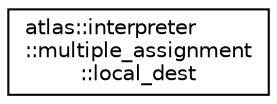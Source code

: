 digraph "Graphical Class Hierarchy"
{
  edge [fontname="Helvetica",fontsize="10",labelfontname="Helvetica",labelfontsize="10"];
  node [fontname="Helvetica",fontsize="10",shape=record];
  rankdir="LR";
  Node1 [label="atlas::interpreter\l::multiple_assignment\l::local_dest",height=0.2,width=0.4,color="black", fillcolor="white", style="filled",URL="$structatlas_1_1interpreter_1_1multiple__assignment_1_1local__dest.html"];
}
